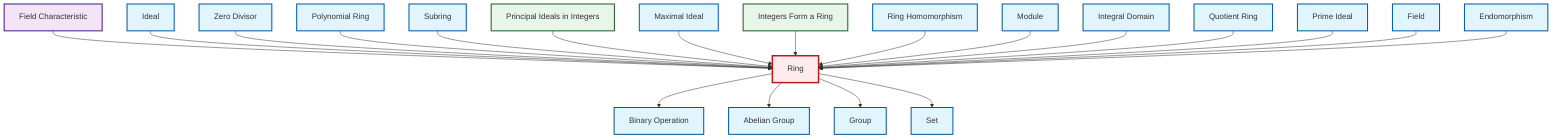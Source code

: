graph TD
    classDef definition fill:#e1f5fe,stroke:#01579b,stroke-width:2px
    classDef theorem fill:#f3e5f5,stroke:#4a148c,stroke-width:2px
    classDef axiom fill:#fff3e0,stroke:#e65100,stroke-width:2px
    classDef example fill:#e8f5e9,stroke:#1b5e20,stroke-width:2px
    classDef current fill:#ffebee,stroke:#b71c1c,stroke-width:3px
    ex-principal-ideal["Principal Ideals in Integers"]:::example
    def-group["Group"]:::definition
    def-abelian-group["Abelian Group"]:::definition
    def-integral-domain["Integral Domain"]:::definition
    def-field["Field"]:::definition
    ex-integers-ring["Integers Form a Ring"]:::example
    def-maximal-ideal["Maximal Ideal"]:::definition
    def-ring["Ring"]:::definition
    def-prime-ideal["Prime Ideal"]:::definition
    def-binary-operation["Binary Operation"]:::definition
    thm-field-characteristic["Field Characteristic"]:::theorem
    def-polynomial-ring["Polynomial Ring"]:::definition
    def-endomorphism["Endomorphism"]:::definition
    def-zero-divisor["Zero Divisor"]:::definition
    def-ideal["Ideal"]:::definition
    def-ring-homomorphism["Ring Homomorphism"]:::definition
    def-module["Module"]:::definition
    def-set["Set"]:::definition
    def-subring["Subring"]:::definition
    def-quotient-ring["Quotient Ring"]:::definition
    thm-field-characteristic --> def-ring
    def-ideal --> def-ring
    def-zero-divisor --> def-ring
    def-polynomial-ring --> def-ring
    def-subring --> def-ring
    ex-principal-ideal --> def-ring
    def-ring --> def-binary-operation
    def-maximal-ideal --> def-ring
    ex-integers-ring --> def-ring
    def-ring --> def-abelian-group
    def-ring-homomorphism --> def-ring
    def-module --> def-ring
    def-integral-domain --> def-ring
    def-quotient-ring --> def-ring
    def-ring --> def-group
    def-prime-ideal --> def-ring
    def-field --> def-ring
    def-ring --> def-set
    def-endomorphism --> def-ring
    class def-ring current